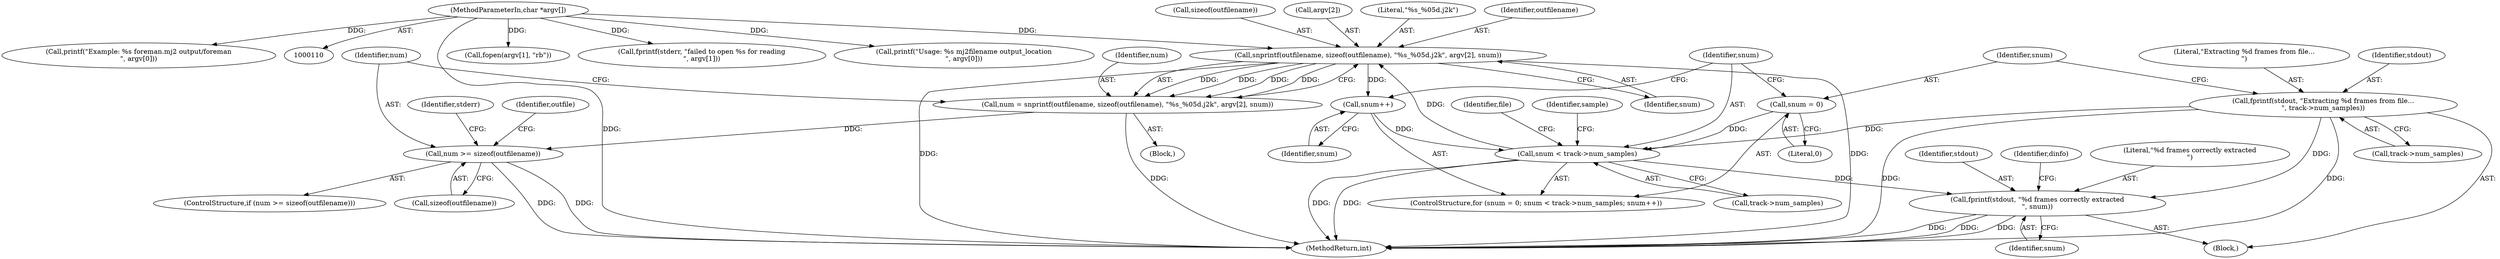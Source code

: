 digraph "0_openjpeg_6d8c0c06ee32dc03ba80acd48334e98728e56cf5@array" {
"1000297" [label="(Call,snprintf(outfilename, sizeof(outfilename), \"%s_%05d.j2k\", argv[2], snum))"];
"1000112" [label="(MethodParameterIn,char *argv[])"];
"1000251" [label="(Call,snum < track->num_samples)"];
"1000256" [label="(Call,snum++)"];
"1000297" [label="(Call,snprintf(outfilename, sizeof(outfilename), \"%s_%05d.j2k\", argv[2], snum))"];
"1000248" [label="(Call,snum = 0)"];
"1000241" [label="(Call,fprintf(stdout, \"Extracting %d frames from file...\n\", track->num_samples))"];
"1000295" [label="(Call,num = snprintf(outfilename, sizeof(outfilename), \"%s_%05d.j2k\", argv[2], snum))"];
"1000307" [label="(Call,num >= sizeof(outfilename))"];
"1000347" [label="(Call,fprintf(stdout, \"%d frames correctly extracted\n\", snum))"];
"1000258" [label="(Block,)"];
"1000299" [label="(Call,sizeof(outfilename))"];
"1000241" [label="(Call,fprintf(stdout, \"Extracting %d frames from file...\n\", track->num_samples))"];
"1000348" [label="(Identifier,stdout)"];
"1000313" [label="(Identifier,stderr)"];
"1000252" [label="(Identifier,snum)"];
"1000309" [label="(Call,sizeof(outfilename))"];
"1000295" [label="(Call,num = snprintf(outfilename, sizeof(outfilename), \"%s_%05d.j2k\", argv[2], snum))"];
"1000296" [label="(Identifier,num)"];
"1000253" [label="(Call,track->num_samples)"];
"1000247" [label="(ControlStructure,for (snum = 0; snum < track->num_samples; snum++))"];
"1000257" [label="(Identifier,snum)"];
"1000251" [label="(Call,snum < track->num_samples)"];
"1000256" [label="(Call,snum++)"];
"1000250" [label="(Literal,0)"];
"1000145" [label="(Call,fopen(argv[1], \"rb\"))"];
"1000248" [label="(Call,snum = 0)"];
"1000302" [label="(Call,argv[2])"];
"1000244" [label="(Call,track->num_samples)"];
"1000249" [label="(Identifier,snum)"];
"1000318" [label="(Identifier,outfile)"];
"1000301" [label="(Literal,\"%s_%05d.j2k\")"];
"1000112" [label="(MethodParameterIn,char *argv[])"];
"1000260" [label="(Identifier,sample)"];
"1000306" [label="(ControlStructure,if (num >= sizeof(outfilename)))"];
"1000242" [label="(Identifier,stdout)"];
"1000352" [label="(Identifier,dinfo)"];
"1000346" [label="(Identifier,file)"];
"1000298" [label="(Identifier,outfilename)"];
"1000362" [label="(MethodReturn,int)"];
"1000349" [label="(Literal,\"%d frames correctly extracted\n\")"];
"1000297" [label="(Call,snprintf(outfilename, sizeof(outfilename), \"%s_%05d.j2k\", argv[2], snum))"];
"1000113" [label="(Block,)"];
"1000350" [label="(Identifier,snum)"];
"1000243" [label="(Literal,\"Extracting %d frames from file...\n\")"];
"1000154" [label="(Call,fprintf(stderr, \"failed to open %s for reading\n\", argv[1]))"];
"1000308" [label="(Identifier,num)"];
"1000305" [label="(Identifier,snum)"];
"1000307" [label="(Call,num >= sizeof(outfilename))"];
"1000131" [label="(Call,printf(\"Usage: %s mj2filename output_location\n\", argv[0]))"];
"1000347" [label="(Call,fprintf(stdout, \"%d frames correctly extracted\n\", snum))"];
"1000136" [label="(Call,printf(\"Example: %s foreman.mj2 output/foreman\n\", argv[0]))"];
"1000297" -> "1000295"  [label="AST: "];
"1000297" -> "1000305"  [label="CFG: "];
"1000298" -> "1000297"  [label="AST: "];
"1000299" -> "1000297"  [label="AST: "];
"1000301" -> "1000297"  [label="AST: "];
"1000302" -> "1000297"  [label="AST: "];
"1000305" -> "1000297"  [label="AST: "];
"1000295" -> "1000297"  [label="CFG: "];
"1000297" -> "1000362"  [label="DDG: "];
"1000297" -> "1000362"  [label="DDG: "];
"1000297" -> "1000256"  [label="DDG: "];
"1000297" -> "1000295"  [label="DDG: "];
"1000297" -> "1000295"  [label="DDG: "];
"1000297" -> "1000295"  [label="DDG: "];
"1000297" -> "1000295"  [label="DDG: "];
"1000112" -> "1000297"  [label="DDG: "];
"1000251" -> "1000297"  [label="DDG: "];
"1000112" -> "1000110"  [label="AST: "];
"1000112" -> "1000362"  [label="DDG: "];
"1000112" -> "1000131"  [label="DDG: "];
"1000112" -> "1000136"  [label="DDG: "];
"1000112" -> "1000145"  [label="DDG: "];
"1000112" -> "1000154"  [label="DDG: "];
"1000251" -> "1000247"  [label="AST: "];
"1000251" -> "1000253"  [label="CFG: "];
"1000252" -> "1000251"  [label="AST: "];
"1000253" -> "1000251"  [label="AST: "];
"1000260" -> "1000251"  [label="CFG: "];
"1000346" -> "1000251"  [label="CFG: "];
"1000251" -> "1000362"  [label="DDG: "];
"1000251" -> "1000362"  [label="DDG: "];
"1000256" -> "1000251"  [label="DDG: "];
"1000248" -> "1000251"  [label="DDG: "];
"1000241" -> "1000251"  [label="DDG: "];
"1000251" -> "1000347"  [label="DDG: "];
"1000256" -> "1000247"  [label="AST: "];
"1000256" -> "1000257"  [label="CFG: "];
"1000257" -> "1000256"  [label="AST: "];
"1000252" -> "1000256"  [label="CFG: "];
"1000248" -> "1000247"  [label="AST: "];
"1000248" -> "1000250"  [label="CFG: "];
"1000249" -> "1000248"  [label="AST: "];
"1000250" -> "1000248"  [label="AST: "];
"1000252" -> "1000248"  [label="CFG: "];
"1000241" -> "1000113"  [label="AST: "];
"1000241" -> "1000244"  [label="CFG: "];
"1000242" -> "1000241"  [label="AST: "];
"1000243" -> "1000241"  [label="AST: "];
"1000244" -> "1000241"  [label="AST: "];
"1000249" -> "1000241"  [label="CFG: "];
"1000241" -> "1000362"  [label="DDG: "];
"1000241" -> "1000362"  [label="DDG: "];
"1000241" -> "1000347"  [label="DDG: "];
"1000295" -> "1000258"  [label="AST: "];
"1000296" -> "1000295"  [label="AST: "];
"1000308" -> "1000295"  [label="CFG: "];
"1000295" -> "1000362"  [label="DDG: "];
"1000295" -> "1000307"  [label="DDG: "];
"1000307" -> "1000306"  [label="AST: "];
"1000307" -> "1000309"  [label="CFG: "];
"1000308" -> "1000307"  [label="AST: "];
"1000309" -> "1000307"  [label="AST: "];
"1000313" -> "1000307"  [label="CFG: "];
"1000318" -> "1000307"  [label="CFG: "];
"1000307" -> "1000362"  [label="DDG: "];
"1000307" -> "1000362"  [label="DDG: "];
"1000347" -> "1000113"  [label="AST: "];
"1000347" -> "1000350"  [label="CFG: "];
"1000348" -> "1000347"  [label="AST: "];
"1000349" -> "1000347"  [label="AST: "];
"1000350" -> "1000347"  [label="AST: "];
"1000352" -> "1000347"  [label="CFG: "];
"1000347" -> "1000362"  [label="DDG: "];
"1000347" -> "1000362"  [label="DDG: "];
"1000347" -> "1000362"  [label="DDG: "];
}
